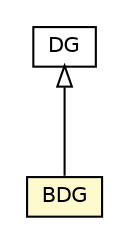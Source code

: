 #!/usr/local/bin/dot
#
# Class diagram 
# Generated by UMLGraph version R5_6 (http://www.umlgraph.org/)
#

digraph G {
	edge [fontname="Helvetica",fontsize=10,labelfontname="Helvetica",labelfontsize=10];
	node [fontname="Helvetica",fontsize=10,shape=plaintext];
	nodesep=0.25;
	ranksep=0.5;
	// jason.asSyntax.patterns.goal.DG
	c14114 [label=<<table title="jason.asSyntax.patterns.goal.DG" border="0" cellborder="1" cellspacing="0" cellpadding="2" port="p" href="./DG.html">
		<tr><td><table border="0" cellspacing="0" cellpadding="1">
<tr><td align="center" balign="center"> DG </td></tr>
		</table></td></tr>
		</table>>, URL="./DG.html", fontname="Helvetica", fontcolor="black", fontsize=10.0];
	// jason.asSyntax.patterns.goal.BDG
	c14115 [label=<<table title="jason.asSyntax.patterns.goal.BDG" border="0" cellborder="1" cellspacing="0" cellpadding="2" port="p" bgcolor="lemonChiffon" href="./BDG.html">
		<tr><td><table border="0" cellspacing="0" cellpadding="1">
<tr><td align="center" balign="center"> BDG </td></tr>
		</table></td></tr>
		</table>>, URL="./BDG.html", fontname="Helvetica", fontcolor="black", fontsize=10.0];
	//jason.asSyntax.patterns.goal.BDG extends jason.asSyntax.patterns.goal.DG
	c14114:p -> c14115:p [dir=back,arrowtail=empty];
}

